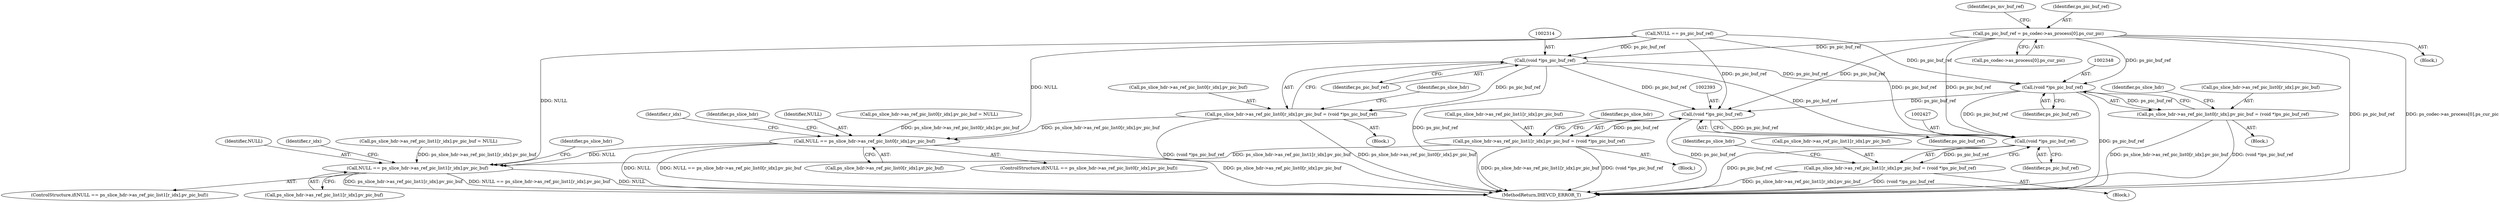 digraph "0_Android_7c9be319a279654e55a6d757265f88c61a16a4d5@array" {
"1002257" [label="(Call,ps_pic_buf_ref = ps_codec->as_process[0].ps_cur_pic)"];
"1002313" [label="(Call,(void *)ps_pic_buf_ref)"];
"1002305" [label="(Call,ps_slice_hdr->as_ref_pic_list0[r_idx].pv_pic_buf = (void *)ps_pic_buf_ref)"];
"1002295" [label="(Call,NULL == ps_slice_hdr->as_ref_pic_list0[r_idx].pv_pic_buf)"];
"1002374" [label="(Call,NULL == ps_slice_hdr->as_ref_pic_list1[r_idx].pv_pic_buf)"];
"1002347" [label="(Call,(void *)ps_pic_buf_ref)"];
"1002339" [label="(Call,ps_slice_hdr->as_ref_pic_list0[r_idx].pv_pic_buf = (void *)ps_pic_buf_ref)"];
"1002392" [label="(Call,(void *)ps_pic_buf_ref)"];
"1002384" [label="(Call,ps_slice_hdr->as_ref_pic_list1[r_idx].pv_pic_buf = (void *)ps_pic_buf_ref)"];
"1002426" [label="(Call,(void *)ps_pic_buf_ref)"];
"1002418" [label="(Call,ps_slice_hdr->as_ref_pic_list1[r_idx].pv_pic_buf = (void *)ps_pic_buf_ref)"];
"1002253" [label="(Call,NULL == ps_pic_buf_ref)"];
"1002349" [label="(Identifier,ps_pic_buf_ref)"];
"1002374" [label="(Call,NULL == ps_slice_hdr->as_ref_pic_list1[r_idx].pv_pic_buf)"];
"1002392" [label="(Call,(void *)ps_pic_buf_ref)"];
"1002313" [label="(Call,(void *)ps_pic_buf_ref)"];
"1002305" [label="(Call,ps_slice_hdr->as_ref_pic_list0[r_idx].pv_pic_buf = (void *)ps_pic_buf_ref)"];
"1002394" [label="(Identifier,ps_pic_buf_ref)"];
"1002373" [label="(ControlStructure,if(NULL == ps_slice_hdr->as_ref_pic_list1[r_idx].pv_pic_buf))"];
"1002383" [label="(Block,)"];
"1002297" [label="(Call,ps_slice_hdr->as_ref_pic_list0[r_idx].pv_pic_buf)"];
"1002417" [label="(Block,)"];
"1002267" [label="(Identifier,ps_mv_buf_ref)"];
"1002256" [label="(Block,)"];
"1002258" [label="(Identifier,ps_pic_buf_ref)"];
"1002259" [label="(Call,ps_codec->as_process[0].ps_cur_pic)"];
"1002296" [label="(Identifier,NULL)"];
"1002376" [label="(Call,ps_slice_hdr->as_ref_pic_list1[r_idx].pv_pic_buf)"];
"1002339" [label="(Call,ps_slice_hdr->as_ref_pic_list0[r_idx].pv_pic_buf = (void *)ps_pic_buf_ref)"];
"1002426" [label="(Call,(void *)ps_pic_buf_ref)"];
"1002295" [label="(Call,NULL == ps_slice_hdr->as_ref_pic_list0[r_idx].pv_pic_buf)"];
"1002167" [label="(Call,ps_slice_hdr->as_ref_pic_list0[r_idx].pv_pic_buf = NULL)"];
"1002418" [label="(Call,ps_slice_hdr->as_ref_pic_list1[r_idx].pv_pic_buf = (void *)ps_pic_buf_ref)"];
"1002385" [label="(Call,ps_slice_hdr->as_ref_pic_list1[r_idx].pv_pic_buf)"];
"1002433" [label="(Identifier,ps_slice_hdr)"];
"1002384" [label="(Call,ps_slice_hdr->as_ref_pic_list1[r_idx].pv_pic_buf = (void *)ps_pic_buf_ref)"];
"1002292" [label="(Identifier,r_idx)"];
"1002304" [label="(Block,)"];
"1002347" [label="(Call,(void *)ps_pic_buf_ref)"];
"1002388" [label="(Identifier,ps_slice_hdr)"];
"1002375" [label="(Identifier,NULL)"];
"1002320" [label="(Identifier,ps_slice_hdr)"];
"1002309" [label="(Identifier,ps_slice_hdr)"];
"1002399" [label="(Identifier,ps_slice_hdr)"];
"1002315" [label="(Identifier,ps_pic_buf_ref)"];
"1002306" [label="(Call,ps_slice_hdr->as_ref_pic_list0[r_idx].pv_pic_buf)"];
"1002661" [label="(MethodReturn,IHEVCD_ERROR_T)"];
"1002338" [label="(Block,)"];
"1002354" [label="(Identifier,ps_slice_hdr)"];
"1002294" [label="(ControlStructure,if(NULL == ps_slice_hdr->as_ref_pic_list0[r_idx].pv_pic_buf))"];
"1002340" [label="(Call,ps_slice_hdr->as_ref_pic_list0[r_idx].pv_pic_buf)"];
"1002371" [label="(Identifier,r_idx)"];
"1002428" [label="(Identifier,ps_pic_buf_ref)"];
"1002257" [label="(Call,ps_pic_buf_ref = ps_codec->as_process[0].ps_cur_pic)"];
"1002185" [label="(Call,ps_slice_hdr->as_ref_pic_list1[r_idx].pv_pic_buf = NULL)"];
"1002419" [label="(Call,ps_slice_hdr->as_ref_pic_list1[r_idx].pv_pic_buf)"];
"1002257" -> "1002256"  [label="AST: "];
"1002257" -> "1002259"  [label="CFG: "];
"1002258" -> "1002257"  [label="AST: "];
"1002259" -> "1002257"  [label="AST: "];
"1002267" -> "1002257"  [label="CFG: "];
"1002257" -> "1002661"  [label="DDG: ps_pic_buf_ref"];
"1002257" -> "1002661"  [label="DDG: ps_codec->as_process[0].ps_cur_pic"];
"1002257" -> "1002313"  [label="DDG: ps_pic_buf_ref"];
"1002257" -> "1002347"  [label="DDG: ps_pic_buf_ref"];
"1002257" -> "1002392"  [label="DDG: ps_pic_buf_ref"];
"1002257" -> "1002426"  [label="DDG: ps_pic_buf_ref"];
"1002313" -> "1002305"  [label="AST: "];
"1002313" -> "1002315"  [label="CFG: "];
"1002314" -> "1002313"  [label="AST: "];
"1002315" -> "1002313"  [label="AST: "];
"1002305" -> "1002313"  [label="CFG: "];
"1002313" -> "1002661"  [label="DDG: ps_pic_buf_ref"];
"1002313" -> "1002305"  [label="DDG: ps_pic_buf_ref"];
"1002253" -> "1002313"  [label="DDG: ps_pic_buf_ref"];
"1002313" -> "1002347"  [label="DDG: ps_pic_buf_ref"];
"1002313" -> "1002392"  [label="DDG: ps_pic_buf_ref"];
"1002313" -> "1002426"  [label="DDG: ps_pic_buf_ref"];
"1002305" -> "1002304"  [label="AST: "];
"1002306" -> "1002305"  [label="AST: "];
"1002320" -> "1002305"  [label="CFG: "];
"1002305" -> "1002661"  [label="DDG: ps_slice_hdr->as_ref_pic_list0[r_idx].pv_pic_buf"];
"1002305" -> "1002661"  [label="DDG: (void *)ps_pic_buf_ref"];
"1002305" -> "1002295"  [label="DDG: ps_slice_hdr->as_ref_pic_list0[r_idx].pv_pic_buf"];
"1002295" -> "1002294"  [label="AST: "];
"1002295" -> "1002297"  [label="CFG: "];
"1002296" -> "1002295"  [label="AST: "];
"1002297" -> "1002295"  [label="AST: "];
"1002309" -> "1002295"  [label="CFG: "];
"1002292" -> "1002295"  [label="CFG: "];
"1002295" -> "1002661"  [label="DDG: ps_slice_hdr->as_ref_pic_list0[r_idx].pv_pic_buf"];
"1002295" -> "1002661"  [label="DDG: NULL"];
"1002295" -> "1002661"  [label="DDG: NULL == ps_slice_hdr->as_ref_pic_list0[r_idx].pv_pic_buf"];
"1002253" -> "1002295"  [label="DDG: NULL"];
"1002167" -> "1002295"  [label="DDG: ps_slice_hdr->as_ref_pic_list0[r_idx].pv_pic_buf"];
"1002295" -> "1002374"  [label="DDG: NULL"];
"1002374" -> "1002373"  [label="AST: "];
"1002374" -> "1002376"  [label="CFG: "];
"1002375" -> "1002374"  [label="AST: "];
"1002376" -> "1002374"  [label="AST: "];
"1002388" -> "1002374"  [label="CFG: "];
"1002371" -> "1002374"  [label="CFG: "];
"1002374" -> "1002661"  [label="DDG: NULL"];
"1002374" -> "1002661"  [label="DDG: ps_slice_hdr->as_ref_pic_list1[r_idx].pv_pic_buf"];
"1002374" -> "1002661"  [label="DDG: NULL == ps_slice_hdr->as_ref_pic_list1[r_idx].pv_pic_buf"];
"1002253" -> "1002374"  [label="DDG: NULL"];
"1002384" -> "1002374"  [label="DDG: ps_slice_hdr->as_ref_pic_list1[r_idx].pv_pic_buf"];
"1002185" -> "1002374"  [label="DDG: ps_slice_hdr->as_ref_pic_list1[r_idx].pv_pic_buf"];
"1002347" -> "1002339"  [label="AST: "];
"1002347" -> "1002349"  [label="CFG: "];
"1002348" -> "1002347"  [label="AST: "];
"1002349" -> "1002347"  [label="AST: "];
"1002339" -> "1002347"  [label="CFG: "];
"1002347" -> "1002661"  [label="DDG: ps_pic_buf_ref"];
"1002347" -> "1002339"  [label="DDG: ps_pic_buf_ref"];
"1002253" -> "1002347"  [label="DDG: ps_pic_buf_ref"];
"1002347" -> "1002392"  [label="DDG: ps_pic_buf_ref"];
"1002347" -> "1002426"  [label="DDG: ps_pic_buf_ref"];
"1002339" -> "1002338"  [label="AST: "];
"1002340" -> "1002339"  [label="AST: "];
"1002354" -> "1002339"  [label="CFG: "];
"1002339" -> "1002661"  [label="DDG: (void *)ps_pic_buf_ref"];
"1002339" -> "1002661"  [label="DDG: ps_slice_hdr->as_ref_pic_list0[r_idx].pv_pic_buf"];
"1002392" -> "1002384"  [label="AST: "];
"1002392" -> "1002394"  [label="CFG: "];
"1002393" -> "1002392"  [label="AST: "];
"1002394" -> "1002392"  [label="AST: "];
"1002384" -> "1002392"  [label="CFG: "];
"1002392" -> "1002661"  [label="DDG: ps_pic_buf_ref"];
"1002392" -> "1002384"  [label="DDG: ps_pic_buf_ref"];
"1002253" -> "1002392"  [label="DDG: ps_pic_buf_ref"];
"1002392" -> "1002426"  [label="DDG: ps_pic_buf_ref"];
"1002384" -> "1002383"  [label="AST: "];
"1002385" -> "1002384"  [label="AST: "];
"1002399" -> "1002384"  [label="CFG: "];
"1002384" -> "1002661"  [label="DDG: ps_slice_hdr->as_ref_pic_list1[r_idx].pv_pic_buf"];
"1002384" -> "1002661"  [label="DDG: (void *)ps_pic_buf_ref"];
"1002426" -> "1002418"  [label="AST: "];
"1002426" -> "1002428"  [label="CFG: "];
"1002427" -> "1002426"  [label="AST: "];
"1002428" -> "1002426"  [label="AST: "];
"1002418" -> "1002426"  [label="CFG: "];
"1002426" -> "1002661"  [label="DDG: ps_pic_buf_ref"];
"1002426" -> "1002418"  [label="DDG: ps_pic_buf_ref"];
"1002253" -> "1002426"  [label="DDG: ps_pic_buf_ref"];
"1002418" -> "1002417"  [label="AST: "];
"1002419" -> "1002418"  [label="AST: "];
"1002433" -> "1002418"  [label="CFG: "];
"1002418" -> "1002661"  [label="DDG: (void *)ps_pic_buf_ref"];
"1002418" -> "1002661"  [label="DDG: ps_slice_hdr->as_ref_pic_list1[r_idx].pv_pic_buf"];
}
